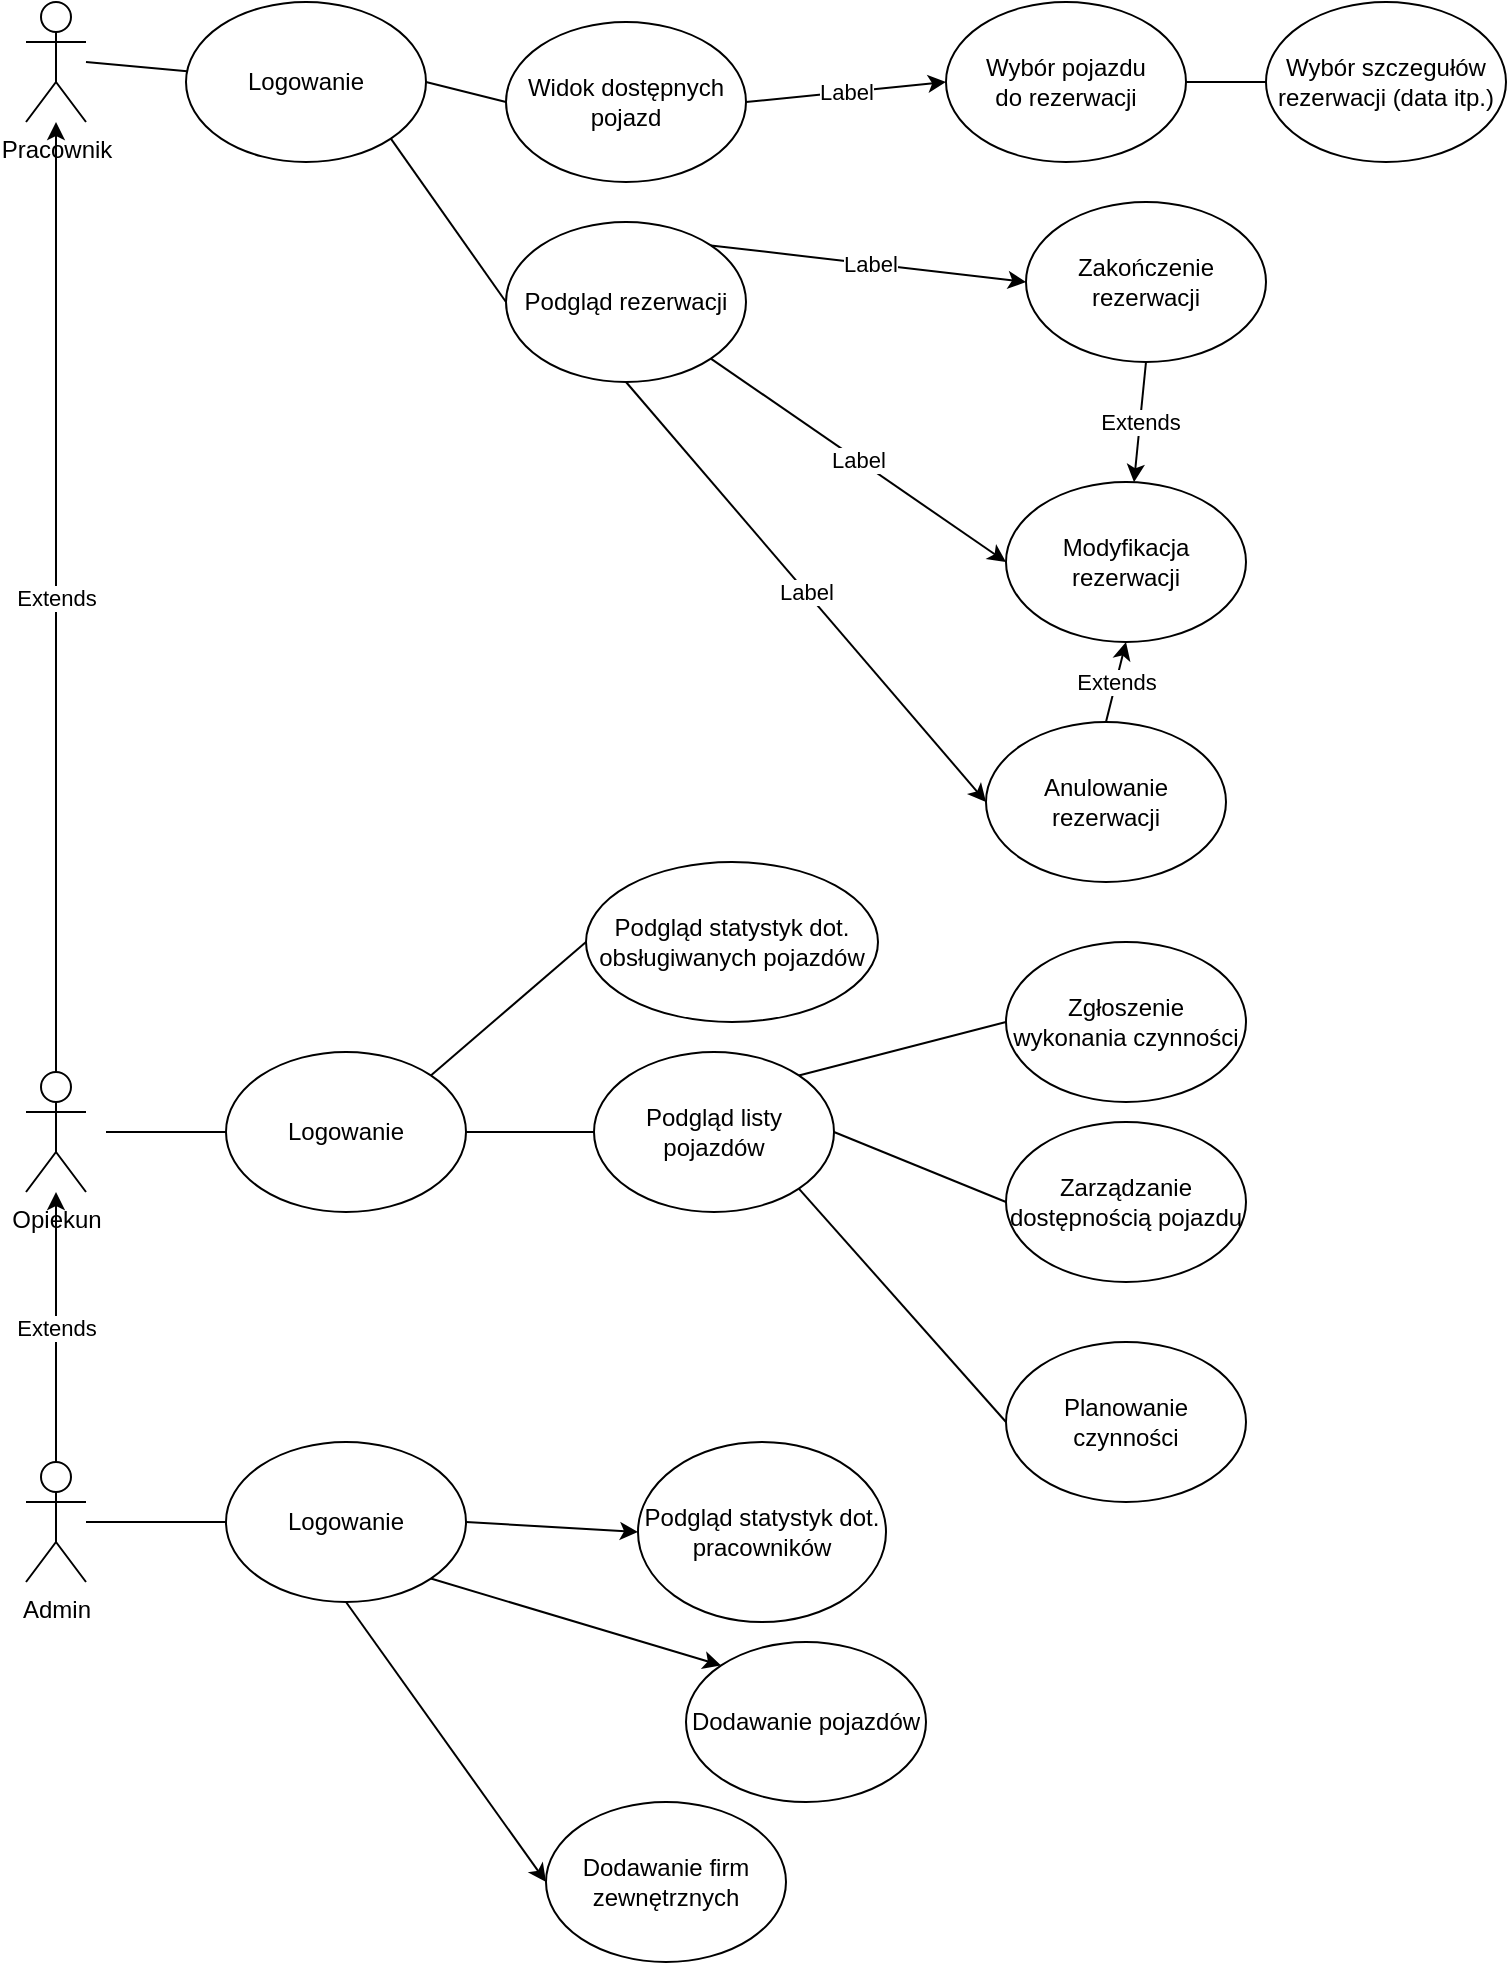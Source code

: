 <mxfile>
    <diagram id="Szi0RvQPMLwTubZaG_JY" name="Page-1">
        <mxGraphModel dx="529" dy="515" grid="1" gridSize="10" guides="1" tooltips="1" connect="1" arrows="1" fold="1" page="1" pageScale="1" pageWidth="827" pageHeight="1169" math="0" shadow="0">
            <root>
                <mxCell id="0"/>
                <mxCell id="1" parent="0"/>
                <mxCell id="2J5luhXPuMKB-7zzZdyg-4" value="Pracownik" style="shape=umlActor;verticalLabelPosition=bottom;verticalAlign=top;html=1;outlineConnect=0;" vertex="1" parent="1">
                    <mxGeometry x="70" y="50" width="30" height="60" as="geometry"/>
                </mxCell>
                <mxCell id="2J5luhXPuMKB-7zzZdyg-7" value="" style="endArrow=none;html=1;" edge="1" parent="1" target="2J5luhXPuMKB-7zzZdyg-8">
                    <mxGeometry width="50" height="50" relative="1" as="geometry">
                        <mxPoint x="100" y="80" as="sourcePoint"/>
                        <mxPoint x="221.099" y="74.329" as="targetPoint"/>
                    </mxGeometry>
                </mxCell>
                <mxCell id="2J5luhXPuMKB-7zzZdyg-8" value="Logowanie" style="ellipse;whiteSpace=wrap;html=1;" vertex="1" parent="1">
                    <mxGeometry x="150" y="50" width="120" height="80" as="geometry"/>
                </mxCell>
                <mxCell id="2J5luhXPuMKB-7zzZdyg-11" value="Widok dostępnych pojazd" style="ellipse;whiteSpace=wrap;html=1;" vertex="1" parent="1">
                    <mxGeometry x="310" y="60" width="120" height="80" as="geometry"/>
                </mxCell>
                <mxCell id="2J5luhXPuMKB-7zzZdyg-12" value="Opiekun" style="shape=umlActor;verticalLabelPosition=bottom;verticalAlign=top;html=1;outlineConnect=0;" vertex="1" parent="1">
                    <mxGeometry x="70" y="585" width="30" height="60" as="geometry"/>
                </mxCell>
                <mxCell id="2J5luhXPuMKB-7zzZdyg-15" value="Wybór pojazdu&lt;br&gt;do rezerwacji" style="ellipse;whiteSpace=wrap;html=1;" vertex="1" parent="1">
                    <mxGeometry x="530" y="50" width="120" height="80" as="geometry"/>
                </mxCell>
                <mxCell id="2J5luhXPuMKB-7zzZdyg-16" value="Logowanie" style="ellipse;whiteSpace=wrap;html=1;" vertex="1" parent="1">
                    <mxGeometry x="170" y="575" width="120" height="80" as="geometry"/>
                </mxCell>
                <mxCell id="2J5luhXPuMKB-7zzZdyg-17" value="" style="endArrow=classic;html=1;exitX=1;exitY=0;exitDx=0;exitDy=0;entryX=0;entryY=0.5;entryDx=0;entryDy=0;" edge="1" parent="1" source="2J5luhXPuMKB-7zzZdyg-28" target="2J5luhXPuMKB-7zzZdyg-29">
                    <mxGeometry relative="1" as="geometry">
                        <mxPoint x="450" y="174.58" as="sourcePoint"/>
                        <mxPoint x="530" y="172" as="targetPoint"/>
                        <Array as="points"/>
                    </mxGeometry>
                </mxCell>
                <mxCell id="2J5luhXPuMKB-7zzZdyg-18" value="Label" style="edgeLabel;resizable=0;html=1;align=center;verticalAlign=middle;" connectable="0" vertex="1" parent="2J5luhXPuMKB-7zzZdyg-17">
                    <mxGeometry relative="1" as="geometry"/>
                </mxCell>
                <mxCell id="2J5luhXPuMKB-7zzZdyg-19" value="" style="endArrow=classic;html=1;exitX=0.5;exitY=0;exitDx=0;exitDy=0;exitPerimeter=0;" edge="1" parent="1" source="2J5luhXPuMKB-7zzZdyg-12" target="2J5luhXPuMKB-7zzZdyg-4">
                    <mxGeometry relative="1" as="geometry">
                        <mxPoint x="60" y="180" as="sourcePoint"/>
                        <mxPoint x="160" y="180" as="targetPoint"/>
                        <Array as="points"/>
                    </mxGeometry>
                </mxCell>
                <mxCell id="2J5luhXPuMKB-7zzZdyg-20" value="Extends" style="edgeLabel;resizable=0;html=1;align=center;verticalAlign=middle;" connectable="0" vertex="1" parent="2J5luhXPuMKB-7zzZdyg-19">
                    <mxGeometry relative="1" as="geometry"/>
                </mxCell>
                <mxCell id="2J5luhXPuMKB-7zzZdyg-21" value="" style="endArrow=classic;html=1;exitX=1;exitY=0.5;exitDx=0;exitDy=0;entryX=0;entryY=0.5;entryDx=0;entryDy=0;" edge="1" parent="1" source="2J5luhXPuMKB-7zzZdyg-11" target="2J5luhXPuMKB-7zzZdyg-15">
                    <mxGeometry relative="1" as="geometry">
                        <mxPoint x="480" y="99.5" as="sourcePoint"/>
                        <mxPoint x="580" y="99.5" as="targetPoint"/>
                    </mxGeometry>
                </mxCell>
                <mxCell id="2J5luhXPuMKB-7zzZdyg-22" value="Label" style="edgeLabel;resizable=0;html=1;align=center;verticalAlign=middle;" connectable="0" vertex="1" parent="2J5luhXPuMKB-7zzZdyg-21">
                    <mxGeometry relative="1" as="geometry"/>
                </mxCell>
                <mxCell id="2J5luhXPuMKB-7zzZdyg-23" value="" style="endArrow=none;html=1;entryX=0;entryY=0.5;entryDx=0;entryDy=0;exitX=1;exitY=0.5;exitDx=0;exitDy=0;" edge="1" parent="1" source="2J5luhXPuMKB-7zzZdyg-8" target="2J5luhXPuMKB-7zzZdyg-11">
                    <mxGeometry width="50" height="50" relative="1" as="geometry">
                        <mxPoint x="290" y="200" as="sourcePoint"/>
                        <mxPoint x="340" y="150" as="targetPoint"/>
                    </mxGeometry>
                </mxCell>
                <mxCell id="2J5luhXPuMKB-7zzZdyg-24" value="" style="endArrow=none;html=1;entryX=0;entryY=0.5;entryDx=0;entryDy=0;" edge="1" parent="1" target="2J5luhXPuMKB-7zzZdyg-16">
                    <mxGeometry width="50" height="50" relative="1" as="geometry">
                        <mxPoint x="110" y="615" as="sourcePoint"/>
                        <mxPoint x="210" y="260" as="targetPoint"/>
                        <Array as="points"/>
                    </mxGeometry>
                </mxCell>
                <mxCell id="2J5luhXPuMKB-7zzZdyg-25" value="Wybór szczegułów rezerwacji (data itp.)" style="ellipse;whiteSpace=wrap;html=1;" vertex="1" parent="1">
                    <mxGeometry x="690" y="50" width="120" height="80" as="geometry"/>
                </mxCell>
                <mxCell id="2J5luhXPuMKB-7zzZdyg-26" value="" style="endArrow=none;html=1;exitX=1;exitY=0.5;exitDx=0;exitDy=0;entryX=0;entryY=0.5;entryDx=0;entryDy=0;" edge="1" parent="1" source="2J5luhXPuMKB-7zzZdyg-15" target="2J5luhXPuMKB-7zzZdyg-25">
                    <mxGeometry width="50" height="50" relative="1" as="geometry">
                        <mxPoint x="660" y="210" as="sourcePoint"/>
                        <mxPoint x="710" y="160" as="targetPoint"/>
                    </mxGeometry>
                </mxCell>
                <mxCell id="2J5luhXPuMKB-7zzZdyg-27" value="" style="endArrow=none;html=1;exitX=1;exitY=1;exitDx=0;exitDy=0;entryX=0;entryY=0.5;entryDx=0;entryDy=0;" edge="1" parent="1" source="2J5luhXPuMKB-7zzZdyg-8" target="2J5luhXPuMKB-7zzZdyg-28">
                    <mxGeometry width="50" height="50" relative="1" as="geometry">
                        <mxPoint x="160" y="190" as="sourcePoint"/>
                        <mxPoint x="290" y="170" as="targetPoint"/>
                    </mxGeometry>
                </mxCell>
                <mxCell id="2J5luhXPuMKB-7zzZdyg-28" value="Podgląd rezerwacji" style="ellipse;whiteSpace=wrap;html=1;" vertex="1" parent="1">
                    <mxGeometry x="310" y="160" width="120" height="80" as="geometry"/>
                </mxCell>
                <mxCell id="2J5luhXPuMKB-7zzZdyg-29" value="Zakończenie rezerwacji" style="ellipse;whiteSpace=wrap;html=1;" vertex="1" parent="1">
                    <mxGeometry x="570" y="150" width="120" height="80" as="geometry"/>
                </mxCell>
                <mxCell id="2J5luhXPuMKB-7zzZdyg-30" value="" style="endArrow=classic;html=1;exitX=1;exitY=1;exitDx=0;exitDy=0;entryX=0;entryY=0.5;entryDx=0;entryDy=0;" edge="1" parent="1" source="2J5luhXPuMKB-7zzZdyg-28" target="2J5luhXPuMKB-7zzZdyg-32">
                    <mxGeometry relative="1" as="geometry">
                        <mxPoint x="440" y="240" as="sourcePoint"/>
                        <mxPoint x="540" y="250" as="targetPoint"/>
                    </mxGeometry>
                </mxCell>
                <mxCell id="2J5luhXPuMKB-7zzZdyg-31" value="Label" style="edgeLabel;resizable=0;html=1;align=center;verticalAlign=middle;" connectable="0" vertex="1" parent="2J5luhXPuMKB-7zzZdyg-30">
                    <mxGeometry relative="1" as="geometry"/>
                </mxCell>
                <mxCell id="2J5luhXPuMKB-7zzZdyg-32" value="Modyfikacja rezerwacji" style="ellipse;whiteSpace=wrap;html=1;" vertex="1" parent="1">
                    <mxGeometry x="560" y="290" width="120" height="80" as="geometry"/>
                </mxCell>
                <mxCell id="2J5luhXPuMKB-7zzZdyg-33" value="Texts&lt;br&gt;" style="endArrow=classic;html=1;exitX=0.5;exitY=1;exitDx=0;exitDy=0;" edge="1" parent="1" source="2J5luhXPuMKB-7zzZdyg-29" target="2J5luhXPuMKB-7zzZdyg-32">
                    <mxGeometry relative="1" as="geometry">
                        <mxPoint x="650" y="260" as="sourcePoint"/>
                        <mxPoint x="750" y="260" as="targetPoint"/>
                    </mxGeometry>
                </mxCell>
                <mxCell id="2J5luhXPuMKB-7zzZdyg-34" value="Extends&lt;br&gt;" style="edgeLabel;resizable=0;html=1;align=center;verticalAlign=middle;" connectable="0" vertex="1" parent="2J5luhXPuMKB-7zzZdyg-33">
                    <mxGeometry relative="1" as="geometry"/>
                </mxCell>
                <mxCell id="2J5luhXPuMKB-7zzZdyg-35" value="" style="endArrow=classic;html=1;exitX=0.5;exitY=1;exitDx=0;exitDy=0;entryX=0;entryY=0.5;entryDx=0;entryDy=0;" edge="1" parent="1" source="2J5luhXPuMKB-7zzZdyg-28" target="2J5luhXPuMKB-7zzZdyg-37">
                    <mxGeometry relative="1" as="geometry">
                        <mxPoint x="340" y="280" as="sourcePoint"/>
                        <mxPoint x="530" y="380" as="targetPoint"/>
                    </mxGeometry>
                </mxCell>
                <mxCell id="2J5luhXPuMKB-7zzZdyg-36" value="Label" style="edgeLabel;resizable=0;html=1;align=center;verticalAlign=middle;" connectable="0" vertex="1" parent="2J5luhXPuMKB-7zzZdyg-35">
                    <mxGeometry relative="1" as="geometry"/>
                </mxCell>
                <mxCell id="2J5luhXPuMKB-7zzZdyg-37" value="Anulowanie rezerwacji" style="ellipse;whiteSpace=wrap;html=1;" vertex="1" parent="1">
                    <mxGeometry x="550" y="410" width="120" height="80" as="geometry"/>
                </mxCell>
                <mxCell id="2J5luhXPuMKB-7zzZdyg-38" value="" style="endArrow=classic;html=1;entryX=0.5;entryY=1;entryDx=0;entryDy=0;exitX=0.5;exitY=0;exitDx=0;exitDy=0;" edge="1" parent="1" source="2J5luhXPuMKB-7zzZdyg-37" target="2J5luhXPuMKB-7zzZdyg-32">
                    <mxGeometry relative="1" as="geometry">
                        <mxPoint x="590" y="410" as="sourcePoint"/>
                        <mxPoint x="690" y="410" as="targetPoint"/>
                    </mxGeometry>
                </mxCell>
                <mxCell id="2J5luhXPuMKB-7zzZdyg-39" value="Extends&lt;br&gt;" style="edgeLabel;resizable=0;html=1;align=center;verticalAlign=middle;" connectable="0" vertex="1" parent="2J5luhXPuMKB-7zzZdyg-38">
                    <mxGeometry relative="1" as="geometry"/>
                </mxCell>
                <mxCell id="2J5luhXPuMKB-7zzZdyg-42" value="" style="endArrow=none;html=1;exitX=1;exitY=0.5;exitDx=0;exitDy=0;entryX=0;entryY=0.5;entryDx=0;entryDy=0;" edge="1" parent="1" source="2J5luhXPuMKB-7zzZdyg-16" target="2J5luhXPuMKB-7zzZdyg-43">
                    <mxGeometry width="50" height="50" relative="1" as="geometry">
                        <mxPoint x="430" y="630" as="sourcePoint"/>
                        <mxPoint x="480" y="615" as="targetPoint"/>
                    </mxGeometry>
                </mxCell>
                <mxCell id="2J5luhXPuMKB-7zzZdyg-43" value="Podgląd listy pojazdów" style="ellipse;whiteSpace=wrap;html=1;" vertex="1" parent="1">
                    <mxGeometry x="354" y="575" width="120" height="80" as="geometry"/>
                </mxCell>
                <mxCell id="2J5luhXPuMKB-7zzZdyg-44" value="" style="endArrow=none;html=1;exitX=1;exitY=0;exitDx=0;exitDy=0;entryX=0;entryY=0.5;entryDx=0;entryDy=0;" edge="1" parent="1" source="2J5luhXPuMKB-7zzZdyg-43" target="2J5luhXPuMKB-7zzZdyg-46">
                    <mxGeometry width="50" height="50" relative="1" as="geometry">
                        <mxPoint x="520" y="610" as="sourcePoint"/>
                        <mxPoint x="560" y="560" as="targetPoint"/>
                    </mxGeometry>
                </mxCell>
                <mxCell id="2J5luhXPuMKB-7zzZdyg-45" value="" style="endArrow=none;html=1;exitX=1;exitY=1;exitDx=0;exitDy=0;entryX=0;entryY=0.5;entryDx=0;entryDy=0;" edge="1" parent="1" source="2J5luhXPuMKB-7zzZdyg-43" target="2J5luhXPuMKB-7zzZdyg-47">
                    <mxGeometry width="50" height="50" relative="1" as="geometry">
                        <mxPoint x="500" y="700" as="sourcePoint"/>
                        <mxPoint x="560" y="680" as="targetPoint"/>
                    </mxGeometry>
                </mxCell>
                <mxCell id="2J5luhXPuMKB-7zzZdyg-46" value="Zgłoszenie wykonania czynności" style="ellipse;whiteSpace=wrap;html=1;" vertex="1" parent="1">
                    <mxGeometry x="560" y="520" width="120" height="80" as="geometry"/>
                </mxCell>
                <mxCell id="2J5luhXPuMKB-7zzZdyg-47" value="Planowanie czynności" style="ellipse;whiteSpace=wrap;html=1;" vertex="1" parent="1">
                    <mxGeometry x="560" y="720" width="120" height="80" as="geometry"/>
                </mxCell>
                <mxCell id="2J5luhXPuMKB-7zzZdyg-48" value="" style="endArrow=none;html=1;exitX=1;exitY=0.5;exitDx=0;exitDy=0;entryX=0;entryY=0.5;entryDx=0;entryDy=0;" edge="1" parent="1" source="2J5luhXPuMKB-7zzZdyg-43" target="2J5luhXPuMKB-7zzZdyg-49">
                    <mxGeometry width="50" height="50" relative="1" as="geometry">
                        <mxPoint x="540" y="670" as="sourcePoint"/>
                        <mxPoint x="560" y="640" as="targetPoint"/>
                    </mxGeometry>
                </mxCell>
                <mxCell id="2J5luhXPuMKB-7zzZdyg-49" value="Zarządzanie dostępnością pojazdu" style="ellipse;whiteSpace=wrap;html=1;" vertex="1" parent="1">
                    <mxGeometry x="560" y="610" width="120" height="80" as="geometry"/>
                </mxCell>
                <mxCell id="2J5luhXPuMKB-7zzZdyg-50" value="" style="endArrow=none;html=1;exitX=1;exitY=0;exitDx=0;exitDy=0;entryX=0;entryY=0.5;entryDx=0;entryDy=0;" edge="1" parent="1" source="2J5luhXPuMKB-7zzZdyg-16" target="2J5luhXPuMKB-7zzZdyg-51">
                    <mxGeometry width="50" height="50" relative="1" as="geometry">
                        <mxPoint x="290" y="750" as="sourcePoint"/>
                        <mxPoint x="320" y="760" as="targetPoint"/>
                    </mxGeometry>
                </mxCell>
                <mxCell id="2J5luhXPuMKB-7zzZdyg-51" value="Podgląd statystyk dot. obsługiwanych pojazdów" style="ellipse;whiteSpace=wrap;html=1;" vertex="1" parent="1">
                    <mxGeometry x="350" y="480" width="146" height="80" as="geometry"/>
                </mxCell>
                <mxCell id="2J5luhXPuMKB-7zzZdyg-55" value="Admin" style="shape=umlActor;verticalLabelPosition=bottom;verticalAlign=top;html=1;outlineConnect=0;" vertex="1" parent="1">
                    <mxGeometry x="70" y="780" width="30" height="60" as="geometry"/>
                </mxCell>
                <mxCell id="2J5luhXPuMKB-7zzZdyg-58" value="" style="endArrow=none;html=1;entryX=0;entryY=0.5;entryDx=0;entryDy=0;" edge="1" parent="1" source="2J5luhXPuMKB-7zzZdyg-55" target="2J5luhXPuMKB-7zzZdyg-59">
                    <mxGeometry width="50" height="50" relative="1" as="geometry">
                        <mxPoint x="170" y="850" as="sourcePoint"/>
                        <mxPoint x="160" y="810" as="targetPoint"/>
                    </mxGeometry>
                </mxCell>
                <mxCell id="2J5luhXPuMKB-7zzZdyg-59" value="Logowanie" style="ellipse;whiteSpace=wrap;html=1;" vertex="1" parent="1">
                    <mxGeometry x="170" y="770" width="120" height="80" as="geometry"/>
                </mxCell>
                <mxCell id="2J5luhXPuMKB-7zzZdyg-60" value="" style="endArrow=classic;html=1;exitX=1;exitY=0.5;exitDx=0;exitDy=0;entryX=0;entryY=0.5;entryDx=0;entryDy=0;" edge="1" parent="1" source="2J5luhXPuMKB-7zzZdyg-59" target="4">
                    <mxGeometry width="50" height="50" relative="1" as="geometry">
                        <mxPoint x="320" y="790" as="sourcePoint"/>
                        <mxPoint x="370" y="740" as="targetPoint"/>
                    </mxGeometry>
                </mxCell>
                <mxCell id="4" value="Podgląd statystyk dot. pracowników" style="ellipse;whiteSpace=wrap;html=1;" vertex="1" parent="1">
                    <mxGeometry x="376" y="770" width="124" height="90" as="geometry"/>
                </mxCell>
                <mxCell id="2J5luhXPuMKB-7zzZdyg-62" value="" style="endArrow=classic;html=1;exitX=0.5;exitY=0;exitDx=0;exitDy=0;exitPerimeter=0;" edge="1" parent="1" source="2J5luhXPuMKB-7zzZdyg-55" target="2J5luhXPuMKB-7zzZdyg-12">
                    <mxGeometry relative="1" as="geometry">
                        <mxPoint x="100" y="730" as="sourcePoint"/>
                        <mxPoint x="200" y="730" as="targetPoint"/>
                        <Array as="points"/>
                    </mxGeometry>
                </mxCell>
                <mxCell id="2J5luhXPuMKB-7zzZdyg-63" value="Extends" style="edgeLabel;resizable=0;html=1;align=center;verticalAlign=middle;" connectable="0" vertex="1" parent="2J5luhXPuMKB-7zzZdyg-62">
                    <mxGeometry relative="1" as="geometry"/>
                </mxCell>
                <mxCell id="2J5luhXPuMKB-7zzZdyg-64" value="" style="endArrow=classic;html=1;exitX=1;exitY=1;exitDx=0;exitDy=0;entryX=0;entryY=0;entryDx=0;entryDy=0;" edge="1" parent="1" source="2J5luhXPuMKB-7zzZdyg-59" target="2J5luhXPuMKB-7zzZdyg-65">
                    <mxGeometry width="50" height="50" relative="1" as="geometry">
                        <mxPoint x="270" y="930" as="sourcePoint"/>
                        <mxPoint x="320" y="880" as="targetPoint"/>
                    </mxGeometry>
                </mxCell>
                <mxCell id="2J5luhXPuMKB-7zzZdyg-65" value="Dodawanie pojazdów" style="ellipse;whiteSpace=wrap;html=1;" vertex="1" parent="1">
                    <mxGeometry x="400" y="870" width="120" height="80" as="geometry"/>
                </mxCell>
                <mxCell id="2J5luhXPuMKB-7zzZdyg-66" value="" style="endArrow=classic;html=1;exitX=0.5;exitY=1;exitDx=0;exitDy=0;entryX=0;entryY=0.5;entryDx=0;entryDy=0;" edge="1" parent="1" source="2J5luhXPuMKB-7zzZdyg-59" target="2J5luhXPuMKB-7zzZdyg-67">
                    <mxGeometry width="50" height="50" relative="1" as="geometry">
                        <mxPoint x="200" y="940" as="sourcePoint"/>
                        <mxPoint x="310" y="970" as="targetPoint"/>
                    </mxGeometry>
                </mxCell>
                <mxCell id="2J5luhXPuMKB-7zzZdyg-67" value="Dodawanie firm zewnętrznych" style="ellipse;whiteSpace=wrap;html=1;" vertex="1" parent="1">
                    <mxGeometry x="330" y="950" width="120" height="80" as="geometry"/>
                </mxCell>
            </root>
        </mxGraphModel>
    </diagram>
</mxfile>